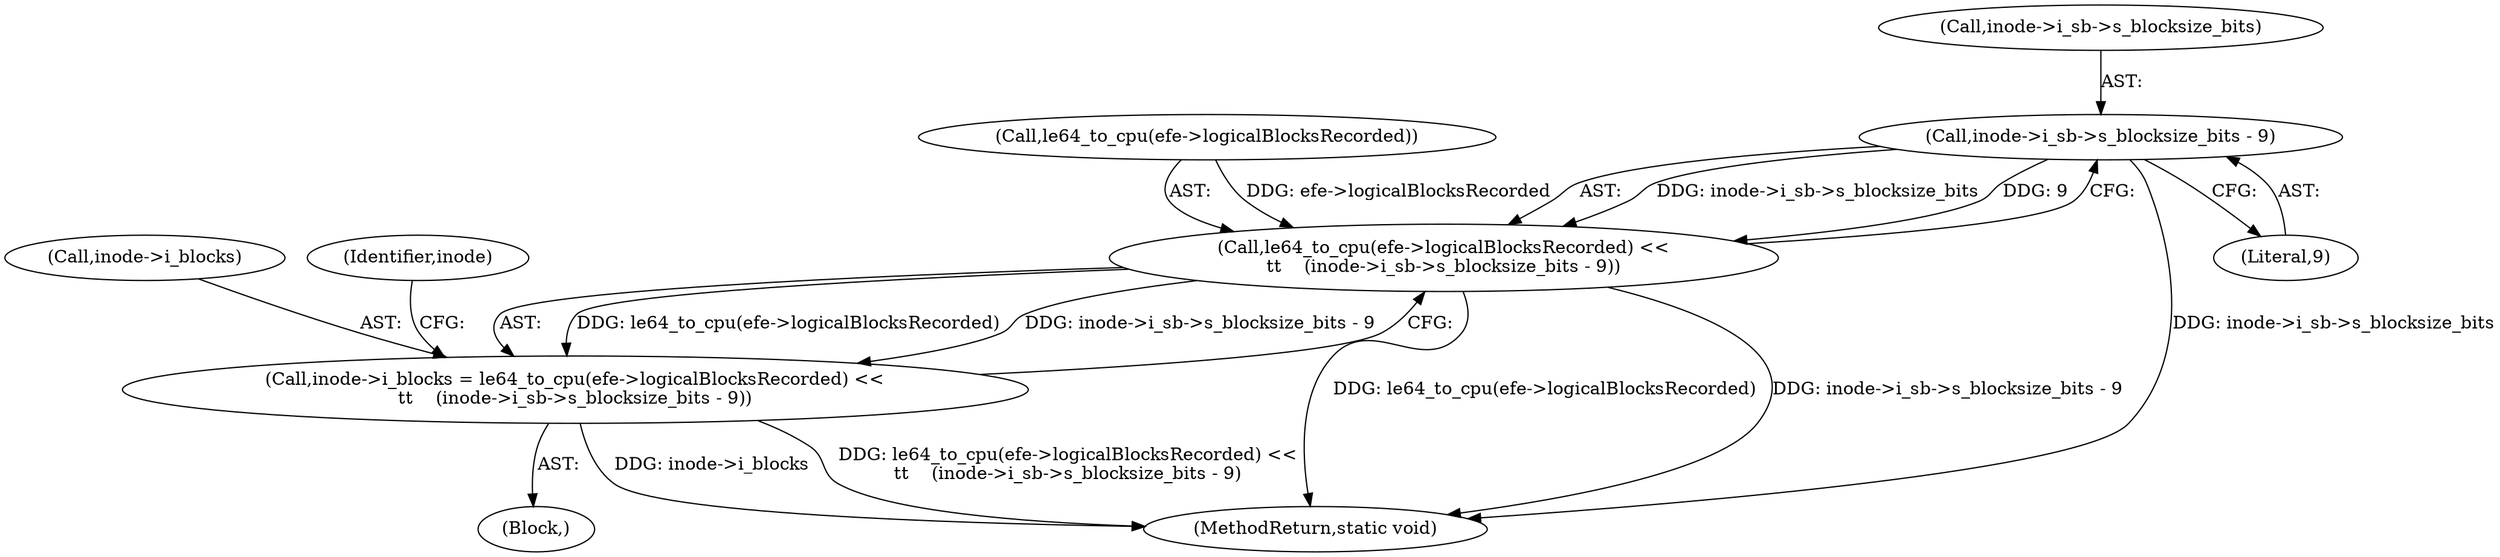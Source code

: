 digraph "0_linux_c03aa9f6e1f938618e6db2e23afef0574efeeb65@pointer" {
"1000837" [label="(Call,inode->i_sb->s_blocksize_bits - 9)"];
"1000832" [label="(Call,le64_to_cpu(efe->logicalBlocksRecorded) <<\n\t\t    (inode->i_sb->s_blocksize_bits - 9))"];
"1000828" [label="(Call,inode->i_blocks = le64_to_cpu(efe->logicalBlocksRecorded) <<\n\t\t    (inode->i_sb->s_blocksize_bits - 9))"];
"1000832" [label="(Call,le64_to_cpu(efe->logicalBlocksRecorded) <<\n\t\t    (inode->i_sb->s_blocksize_bits - 9))"];
"1001145" [label="(MethodReturn,static void)"];
"1000833" [label="(Call,le64_to_cpu(efe->logicalBlocksRecorded))"];
"1000837" [label="(Call,inode->i_sb->s_blocksize_bits - 9)"];
"1000829" [label="(Call,inode->i_blocks)"];
"1000838" [label="(Call,inode->i_sb->s_blocksize_bits)"];
"1000849" [label="(Identifier,inode)"];
"1000843" [label="(Literal,9)"];
"1000827" [label="(Block,)"];
"1000828" [label="(Call,inode->i_blocks = le64_to_cpu(efe->logicalBlocksRecorded) <<\n\t\t    (inode->i_sb->s_blocksize_bits - 9))"];
"1000837" -> "1000832"  [label="AST: "];
"1000837" -> "1000843"  [label="CFG: "];
"1000838" -> "1000837"  [label="AST: "];
"1000843" -> "1000837"  [label="AST: "];
"1000832" -> "1000837"  [label="CFG: "];
"1000837" -> "1001145"  [label="DDG: inode->i_sb->s_blocksize_bits"];
"1000837" -> "1000832"  [label="DDG: inode->i_sb->s_blocksize_bits"];
"1000837" -> "1000832"  [label="DDG: 9"];
"1000832" -> "1000828"  [label="AST: "];
"1000833" -> "1000832"  [label="AST: "];
"1000828" -> "1000832"  [label="CFG: "];
"1000832" -> "1001145"  [label="DDG: le64_to_cpu(efe->logicalBlocksRecorded)"];
"1000832" -> "1001145"  [label="DDG: inode->i_sb->s_blocksize_bits - 9"];
"1000832" -> "1000828"  [label="DDG: le64_to_cpu(efe->logicalBlocksRecorded)"];
"1000832" -> "1000828"  [label="DDG: inode->i_sb->s_blocksize_bits - 9"];
"1000833" -> "1000832"  [label="DDG: efe->logicalBlocksRecorded"];
"1000828" -> "1000827"  [label="AST: "];
"1000829" -> "1000828"  [label="AST: "];
"1000849" -> "1000828"  [label="CFG: "];
"1000828" -> "1001145"  [label="DDG: inode->i_blocks"];
"1000828" -> "1001145"  [label="DDG: le64_to_cpu(efe->logicalBlocksRecorded) <<\n\t\t    (inode->i_sb->s_blocksize_bits - 9)"];
}
